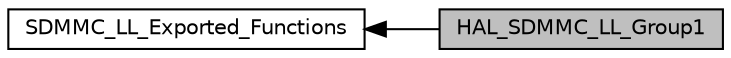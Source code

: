 digraph "HAL_SDMMC_LL_Group1"
{
  edge [fontname="Helvetica",fontsize="10",labelfontname="Helvetica",labelfontsize="10"];
  node [fontname="Helvetica",fontsize="10",shape=record];
  rankdir=LR;
  Node0 [label="HAL_SDMMC_LL_Group1",height=0.2,width=0.4,color="black", fillcolor="grey75", style="filled", fontcolor="black"];
  Node1 [label="SDMMC_LL_Exported_Functions",height=0.2,width=0.4,color="black", fillcolor="white", style="filled",URL="$group___s_d_m_m_c___l_l___exported___functions.html"];
  Node1->Node0 [shape=plaintext, dir="back", style="solid"];
}
